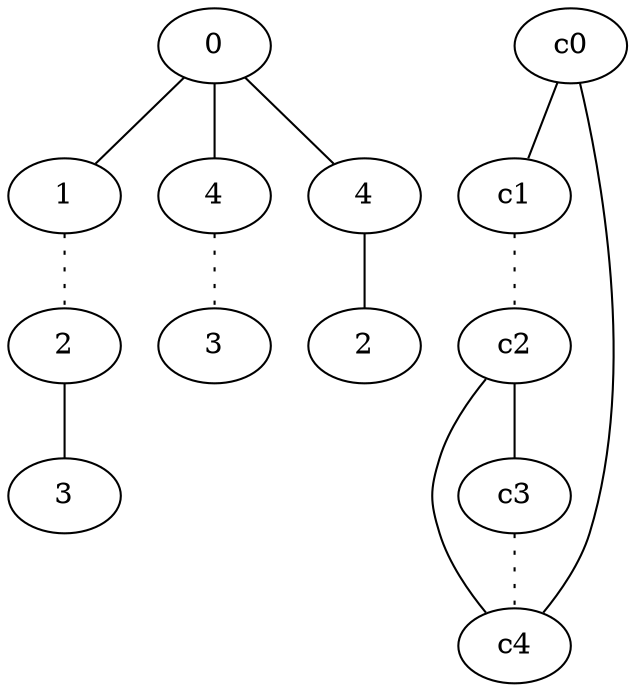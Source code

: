 graph {
a0[label=0];
a1[label=1];
a2[label=2];
a3[label=3];
a4[label=4];
a5[label=3];
a6[label=4];
a7[label=2];
a0 -- a1;
a0 -- a4;
a0 -- a6;
a1 -- a2 [style=dotted];
a2 -- a3;
a4 -- a5 [style=dotted];
a6 -- a7;
c0 -- c1;
c0 -- c4;
c1 -- c2 [style=dotted];
c2 -- c3;
c2 -- c4;
c3 -- c4 [style=dotted];
}
